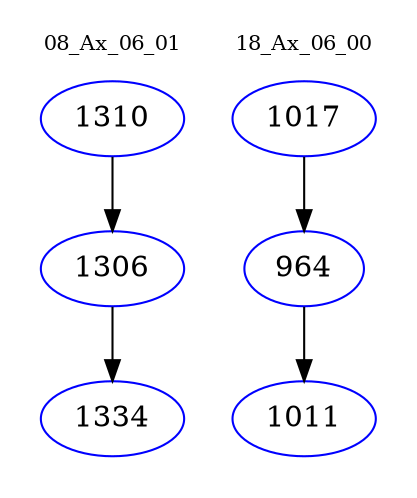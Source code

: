 digraph{
subgraph cluster_0 {
color = white
label = "08_Ax_06_01";
fontsize=10;
T0_1310 [label="1310", color="blue"]
T0_1310 -> T0_1306 [color="black"]
T0_1306 [label="1306", color="blue"]
T0_1306 -> T0_1334 [color="black"]
T0_1334 [label="1334", color="blue"]
}
subgraph cluster_1 {
color = white
label = "18_Ax_06_00";
fontsize=10;
T1_1017 [label="1017", color="blue"]
T1_1017 -> T1_964 [color="black"]
T1_964 [label="964", color="blue"]
T1_964 -> T1_1011 [color="black"]
T1_1011 [label="1011", color="blue"]
}
}
